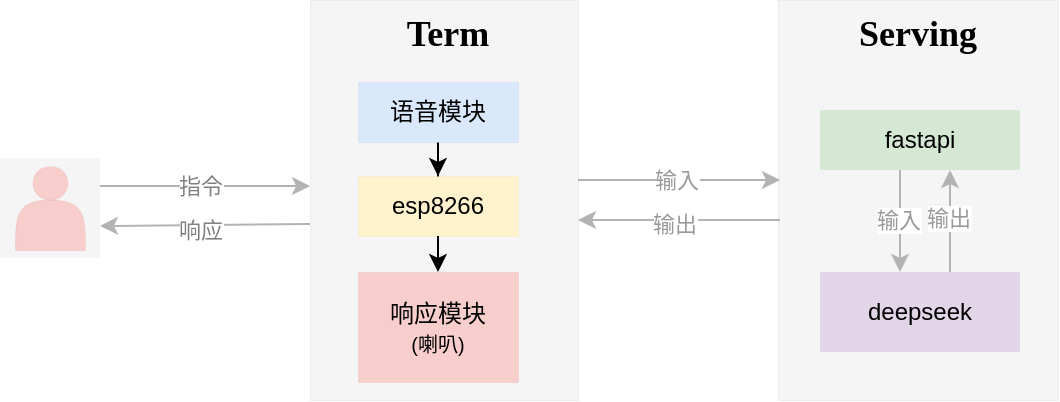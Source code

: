 <mxfile version="26.1.0">
  <diagram id="C5RBs43oDa-KdzZeNtuy" name="Page-1">
    <mxGraphModel dx="1434" dy="869" grid="1" gridSize="10" guides="1" tooltips="1" connect="1" arrows="1" fold="1" page="1" pageScale="1" pageWidth="827" pageHeight="1169" math="0" shadow="0">
      <root>
        <mxCell id="WIyWlLk6GJQsqaUBKTNV-0" />
        <mxCell id="WIyWlLk6GJQsqaUBKTNV-1" parent="WIyWlLk6GJQsqaUBKTNV-0" />
        <mxCell id="yHMiVEiKJOHXQG9_2tb9-3" value="" style="whiteSpace=wrap;html=1;aspect=fixed;fillColor=#f5f5f5;fontColor=#333333;strokeColor=none;" vertex="1" parent="WIyWlLk6GJQsqaUBKTNV-1">
          <mxGeometry x="110" y="358" width="50" height="50" as="geometry" />
        </mxCell>
        <mxCell id="3wZgYCBfIfFk7G_CHo2h-31" value="" style="rounded=0;whiteSpace=wrap;html=1;fillColor=#f5f5f5;fontColor=#333333;strokeColor=#666666;strokeWidth=0;" parent="WIyWlLk6GJQsqaUBKTNV-1" vertex="1">
          <mxGeometry x="265" y="279" width="134" height="200" as="geometry" />
        </mxCell>
        <mxCell id="3wZgYCBfIfFk7G_CHo2h-7" value="" style="rounded=0;whiteSpace=wrap;html=1;fillColor=#f5f5f5;fontColor=#333333;strokeColor=#666666;strokeWidth=0;" parent="WIyWlLk6GJQsqaUBKTNV-1" vertex="1">
          <mxGeometry x="499" y="279" width="140" height="200" as="geometry" />
        </mxCell>
        <mxCell id="3wZgYCBfIfFk7G_CHo2h-2" value="fastapi" style="rounded=0;whiteSpace=wrap;html=1;fillColor=#d5e8d4;strokeColor=none;glass=0;shadow=0;" parent="WIyWlLk6GJQsqaUBKTNV-1" vertex="1">
          <mxGeometry x="520" y="334" width="100" height="30" as="geometry" />
        </mxCell>
        <mxCell id="3wZgYCBfIfFk7G_CHo2h-4" value="deepseek" style="rounded=0;whiteSpace=wrap;html=1;fillColor=#e1d5e7;strokeColor=none;glass=0;shadow=0;" parent="WIyWlLk6GJQsqaUBKTNV-1" vertex="1">
          <mxGeometry x="520" y="415" width="100" height="40" as="geometry" />
        </mxCell>
        <mxCell id="3wZgYCBfIfFk7G_CHo2h-13" value="&lt;h2 style=&quot;margin-top: 0px;&quot;&gt;&lt;font face=&quot;Verdana&quot;&gt;Serving&lt;/font&gt;&lt;/h2&gt;" style="text;html=1;whiteSpace=wrap;overflow=hidden;rounded=0;align=center;" parent="WIyWlLk6GJQsqaUBKTNV-1" vertex="1">
          <mxGeometry x="524" y="279" width="90" height="30" as="geometry" />
        </mxCell>
        <mxCell id="3wZgYCBfIfFk7G_CHo2h-15" value="" style="shape=actor;whiteSpace=wrap;html=1;fillColor=#f8cecc;strokeColor=#b85450;strokeWidth=0;" parent="WIyWlLk6GJQsqaUBKTNV-1" vertex="1">
          <mxGeometry x="117.5" y="362" width="35" height="42" as="geometry" />
        </mxCell>
        <mxCell id="3wZgYCBfIfFk7G_CHo2h-25" value="" style="edgeStyle=orthogonalEdgeStyle;rounded=0;orthogonalLoop=1;jettySize=auto;html=1;" parent="WIyWlLk6GJQsqaUBKTNV-1" source="3wZgYCBfIfFk7G_CHo2h-18" target="3wZgYCBfIfFk7G_CHo2h-24" edge="1">
          <mxGeometry relative="1" as="geometry" />
        </mxCell>
        <mxCell id="3wZgYCBfIfFk7G_CHo2h-18" value="语音模块" style="rounded=0;whiteSpace=wrap;html=1;fillColor=#dae8fc;strokeColor=#6c8ebf;strokeWidth=0;" parent="WIyWlLk6GJQsqaUBKTNV-1" vertex="1">
          <mxGeometry x="289" y="320" width="80" height="30" as="geometry" />
        </mxCell>
        <mxCell id="3wZgYCBfIfFk7G_CHo2h-22" value="&lt;div&gt;&lt;span style=&quot;background-color: transparent; color: light-dark(rgb(0, 0, 0), rgb(255, 255, 255));&quot;&gt;响应模块&lt;/span&gt;&lt;/div&gt;&lt;div&gt;&lt;font style=&quot;font-size: 10px;&quot;&gt;(喇叭)&lt;/font&gt;&lt;/div&gt;" style="rounded=0;whiteSpace=wrap;html=1;fillColor=#f8cecc;strokeColor=#b85450;strokeWidth=0;" parent="WIyWlLk6GJQsqaUBKTNV-1" vertex="1">
          <mxGeometry x="289" y="415" width="80" height="55" as="geometry" />
        </mxCell>
        <mxCell id="3wZgYCBfIfFk7G_CHo2h-24" value="esp8266" style="rounded=0;whiteSpace=wrap;html=1;fillColor=#fff2cc;strokeColor=#d6b656;strokeWidth=0;" parent="WIyWlLk6GJQsqaUBKTNV-1" vertex="1">
          <mxGeometry x="289" y="367" width="80" height="30" as="geometry" />
        </mxCell>
        <mxCell id="3wZgYCBfIfFk7G_CHo2h-28" value="" style="endArrow=classic;html=1;rounded=0;exitX=0.5;exitY=1;exitDx=0;exitDy=0;entryX=0.5;entryY=0;entryDx=0;entryDy=0;" parent="WIyWlLk6GJQsqaUBKTNV-1" source="3wZgYCBfIfFk7G_CHo2h-24" target="3wZgYCBfIfFk7G_CHo2h-22" edge="1">
          <mxGeometry width="50" height="50" relative="1" as="geometry">
            <mxPoint x="340" y="460" as="sourcePoint" />
            <mxPoint x="560" y="440" as="targetPoint" />
          </mxGeometry>
        </mxCell>
        <mxCell id="3wZgYCBfIfFk7G_CHo2h-39" value="&lt;h2 style=&quot;margin-top: 0px;&quot;&gt;&lt;font face=&quot;Verdana&quot;&gt;Term&lt;/font&gt;&lt;/h2&gt;" style="text;html=1;whiteSpace=wrap;overflow=hidden;rounded=0;align=center;" parent="WIyWlLk6GJQsqaUBKTNV-1" vertex="1">
          <mxGeometry x="289" y="279" width="90" height="30" as="geometry" />
        </mxCell>
        <mxCell id="yHMiVEiKJOHXQG9_2tb9-0" value="" style="endArrow=classic;html=1;rounded=0;entryX=0.03;entryY=0.42;entryDx=0;entryDy=0;entryPerimeter=0;fillColor=#f5f5f5;strokeColor=#B3B3B3;" edge="1" parent="WIyWlLk6GJQsqaUBKTNV-1">
          <mxGeometry width="50" height="50" relative="1" as="geometry">
            <mxPoint x="160" y="372" as="sourcePoint" />
            <mxPoint x="265.02" y="372" as="targetPoint" />
          </mxGeometry>
        </mxCell>
        <mxCell id="yHMiVEiKJOHXQG9_2tb9-5" value="指令" style="edgeLabel;html=1;align=center;verticalAlign=middle;resizable=0;points=[];fontColor=#808080;" vertex="1" connectable="0" parent="yHMiVEiKJOHXQG9_2tb9-0">
          <mxGeometry x="-0.2" y="-2" relative="1" as="geometry">
            <mxPoint x="8" y="-2" as="offset" />
          </mxGeometry>
        </mxCell>
        <mxCell id="yHMiVEiKJOHXQG9_2tb9-6" value="" style="endArrow=classic;html=1;rounded=0;exitX=0;exitY=0.5;exitDx=0;exitDy=0;fillColor=#f5f5f5;strokeColor=#B3B3B3;" edge="1" parent="WIyWlLk6GJQsqaUBKTNV-1">
          <mxGeometry width="50" height="50" relative="1" as="geometry">
            <mxPoint x="265" y="391" as="sourcePoint" />
            <mxPoint x="160" y="392" as="targetPoint" />
          </mxGeometry>
        </mxCell>
        <mxCell id="yHMiVEiKJOHXQG9_2tb9-8" value="响应" style="edgeLabel;html=1;align=center;verticalAlign=middle;resizable=0;points=[];fontColor=#808080;" vertex="1" connectable="0" parent="yHMiVEiKJOHXQG9_2tb9-6">
          <mxGeometry x="-0.009" y="2" relative="1" as="geometry">
            <mxPoint x="-3" as="offset" />
          </mxGeometry>
        </mxCell>
        <mxCell id="yHMiVEiKJOHXQG9_2tb9-9" value="" style="endArrow=classic;html=1;rounded=0;fontColor=#999999;strokeColor=#B3B3B3;" edge="1" parent="WIyWlLk6GJQsqaUBKTNV-1">
          <mxGeometry width="50" height="50" relative="1" as="geometry">
            <mxPoint x="399" y="369" as="sourcePoint" />
            <mxPoint x="500" y="369" as="targetPoint" />
          </mxGeometry>
        </mxCell>
        <mxCell id="yHMiVEiKJOHXQG9_2tb9-10" value="输入" style="edgeLabel;html=1;align=center;verticalAlign=middle;resizable=0;points=[];fontColor=#999999;" vertex="1" connectable="0" parent="yHMiVEiKJOHXQG9_2tb9-9">
          <mxGeometry x="-0.2" y="-2" relative="1" as="geometry">
            <mxPoint x="8" y="-2" as="offset" />
          </mxGeometry>
        </mxCell>
        <mxCell id="yHMiVEiKJOHXQG9_2tb9-11" value="" style="endArrow=classic;html=1;rounded=0;fontColor=#999999;strokeColor=#B3B3B3;" edge="1" parent="WIyWlLk6GJQsqaUBKTNV-1">
          <mxGeometry width="50" height="50" relative="1" as="geometry">
            <mxPoint x="500" y="389" as="sourcePoint" />
            <mxPoint x="399" y="389" as="targetPoint" />
          </mxGeometry>
        </mxCell>
        <mxCell id="yHMiVEiKJOHXQG9_2tb9-12" value="输出" style="edgeLabel;html=1;align=center;verticalAlign=middle;resizable=0;points=[];fontColor=#999999;" vertex="1" connectable="0" parent="yHMiVEiKJOHXQG9_2tb9-11">
          <mxGeometry x="-0.009" y="2" relative="1" as="geometry">
            <mxPoint x="-3" as="offset" />
          </mxGeometry>
        </mxCell>
        <mxCell id="yHMiVEiKJOHXQG9_2tb9-15" value="" style="endArrow=classic;html=1;rounded=0;fontColor=#999999;strokeColor=#B3B3B3;entryX=0.25;entryY=0;entryDx=0;entryDy=0;exitX=0.25;exitY=1;exitDx=0;exitDy=0;" edge="1" parent="WIyWlLk6GJQsqaUBKTNV-1">
          <mxGeometry width="50" height="50" relative="1" as="geometry">
            <mxPoint x="560" y="364" as="sourcePoint" />
            <mxPoint x="560" y="415" as="targetPoint" />
          </mxGeometry>
        </mxCell>
        <mxCell id="yHMiVEiKJOHXQG9_2tb9-16" value="输入" style="edgeLabel;html=1;align=center;verticalAlign=middle;resizable=0;points=[];fontColor=#999999;" vertex="1" connectable="0" parent="yHMiVEiKJOHXQG9_2tb9-15">
          <mxGeometry x="-0.2" y="-2" relative="1" as="geometry">
            <mxPoint x="1" y="4" as="offset" />
          </mxGeometry>
        </mxCell>
        <mxCell id="yHMiVEiKJOHXQG9_2tb9-17" value="" style="endArrow=classic;html=1;rounded=0;fontColor=#999999;strokeColor=#B3B3B3;entryX=0.75;entryY=1;entryDx=0;entryDy=0;exitX=0.75;exitY=0;exitDx=0;exitDy=0;" edge="1" parent="WIyWlLk6GJQsqaUBKTNV-1">
          <mxGeometry width="50" height="50" relative="1" as="geometry">
            <mxPoint x="585" y="415" as="sourcePoint" />
            <mxPoint x="585" y="364" as="targetPoint" />
          </mxGeometry>
        </mxCell>
        <mxCell id="yHMiVEiKJOHXQG9_2tb9-18" value="输出" style="edgeLabel;html=1;align=center;verticalAlign=middle;resizable=0;points=[];fontColor=#999999;" vertex="1" connectable="0" parent="yHMiVEiKJOHXQG9_2tb9-17">
          <mxGeometry x="-0.009" y="2" relative="1" as="geometry">
            <mxPoint x="1" y="-2" as="offset" />
          </mxGeometry>
        </mxCell>
      </root>
    </mxGraphModel>
  </diagram>
</mxfile>
